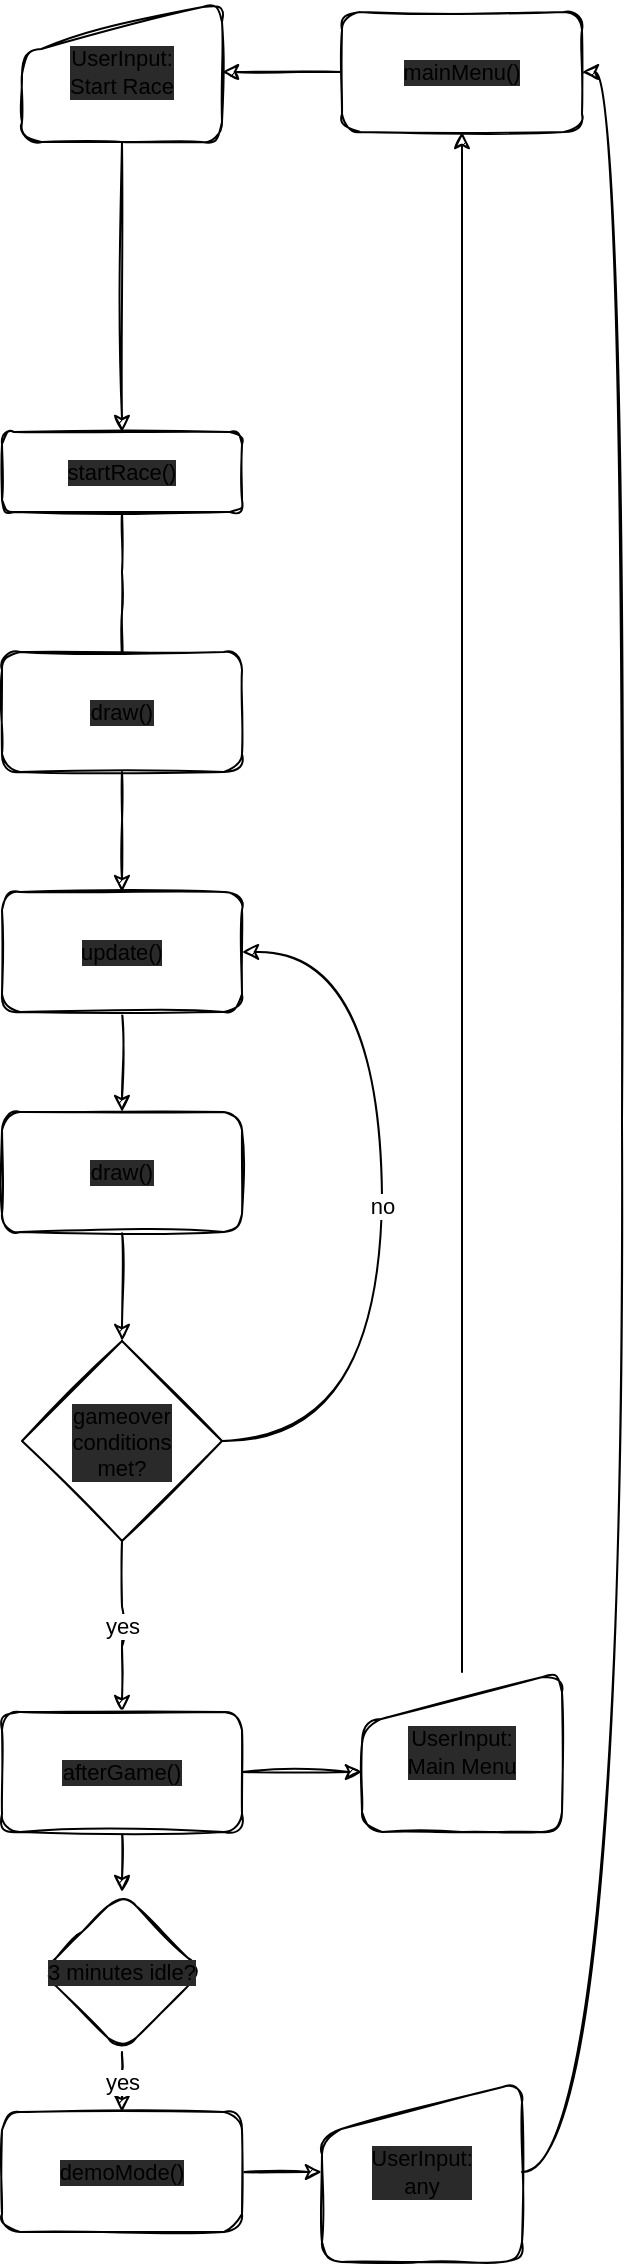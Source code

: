 <mxfile version="14.2.2" type="github">
  <diagram id="C5RBs43oDa-KdzZeNtuy" name="Page-1">
    <mxGraphModel dx="2052" dy="1149" grid="1" gridSize="10" guides="1" tooltips="1" connect="1" arrows="1" fold="1" page="1" pageScale="1" pageWidth="827" pageHeight="1169" math="0" shadow="0">
      <root>
        <mxCell id="WIyWlLk6GJQsqaUBKTNV-0" />
        <mxCell id="WIyWlLk6GJQsqaUBKTNV-1" parent="WIyWlLk6GJQsqaUBKTNV-0" />
        <mxCell id="WIyWlLk6GJQsqaUBKTNV-2" value="" style="rounded=1;html=1;jettySize=auto;orthogonalLoop=1;fontSize=11;endArrow=classic;shadow=0;labelBackgroundColor=#2a2a2a;edgeStyle=orthogonalEdgeStyle;sketch=1;" parent="WIyWlLk6GJQsqaUBKTNV-1" source="WIyWlLk6GJQsqaUBKTNV-3" edge="1">
          <mxGeometry relative="1" as="geometry">
            <mxPoint x="100" y="340" as="targetPoint" />
          </mxGeometry>
        </mxCell>
        <mxCell id="WIyWlLk6GJQsqaUBKTNV-3" value="startRace()" style="rounded=1;whiteSpace=wrap;html=1;fontSize=11;shadow=0;sketch=1;labelBackgroundColor=#2a2a2a;endArrow=classic;" parent="WIyWlLk6GJQsqaUBKTNV-1" vertex="1">
          <mxGeometry x="40" y="220" width="120" height="40" as="geometry" />
        </mxCell>
        <mxCell id="LIdRWq2NEdVD9QOmzUUb-3" value="" style="edgeStyle=orthogonalEdgeStyle;rounded=1;orthogonalLoop=1;jettySize=auto;html=1;sketch=1;shadow=0;" parent="WIyWlLk6GJQsqaUBKTNV-1" source="LIdRWq2NEdVD9QOmzUUb-0" target="LIdRWq2NEdVD9QOmzUUb-2" edge="1">
          <mxGeometry relative="1" as="geometry" />
        </mxCell>
        <mxCell id="LIdRWq2NEdVD9QOmzUUb-0" value="draw()" style="rounded=1;whiteSpace=wrap;html=1;sketch=1;shadow=0;fontSize=11;labelBackgroundColor=#2a2a2a;endArrow=classic;" parent="WIyWlLk6GJQsqaUBKTNV-1" vertex="1">
          <mxGeometry x="40" y="330" width="120" height="60" as="geometry" />
        </mxCell>
        <mxCell id="LIdRWq2NEdVD9QOmzUUb-6" value="" style="edgeStyle=orthogonalEdgeStyle;rounded=1;orthogonalLoop=1;jettySize=auto;html=1;sketch=1;shadow=0;" parent="WIyWlLk6GJQsqaUBKTNV-1" source="LIdRWq2NEdVD9QOmzUUb-2" target="LIdRWq2NEdVD9QOmzUUb-4" edge="1">
          <mxGeometry relative="1" as="geometry" />
        </mxCell>
        <mxCell id="LIdRWq2NEdVD9QOmzUUb-2" value="update()" style="rounded=1;whiteSpace=wrap;html=1;sketch=1;shadow=0;fontSize=11;labelBackgroundColor=#2a2a2a;endArrow=classic;" parent="WIyWlLk6GJQsqaUBKTNV-1" vertex="1">
          <mxGeometry x="40" y="450" width="120" height="60" as="geometry" />
        </mxCell>
        <mxCell id="LIdRWq2NEdVD9QOmzUUb-11" style="edgeStyle=orthogonalEdgeStyle;rounded=1;orthogonalLoop=1;jettySize=auto;html=1;exitX=0.5;exitY=1;exitDx=0;exitDy=0;entryX=0.5;entryY=0;entryDx=0;entryDy=0;entryPerimeter=0;sketch=1;shadow=0;" parent="WIyWlLk6GJQsqaUBKTNV-1" source="LIdRWq2NEdVD9QOmzUUb-4" target="LIdRWq2NEdVD9QOmzUUb-7" edge="1">
          <mxGeometry relative="1" as="geometry" />
        </mxCell>
        <mxCell id="LIdRWq2NEdVD9QOmzUUb-4" value="draw()&lt;br&gt;" style="rounded=1;whiteSpace=wrap;html=1;sketch=1;shadow=0;fontSize=11;labelBackgroundColor=#2a2a2a;endArrow=classic;" parent="WIyWlLk6GJQsqaUBKTNV-1" vertex="1">
          <mxGeometry x="40" y="560" width="120" height="60" as="geometry" />
        </mxCell>
        <mxCell id="LIdRWq2NEdVD9QOmzUUb-10" value="no" style="edgeStyle=orthogonalEdgeStyle;orthogonalLoop=1;jettySize=auto;html=1;exitX=1;exitY=0.5;exitDx=0;exitDy=0;exitPerimeter=0;entryX=1;entryY=0.5;entryDx=0;entryDy=0;sketch=1;shadow=0;curved=1;" parent="WIyWlLk6GJQsqaUBKTNV-1" source="LIdRWq2NEdVD9QOmzUUb-7" target="LIdRWq2NEdVD9QOmzUUb-2" edge="1">
          <mxGeometry relative="1" as="geometry">
            <mxPoint x="270" y="380" as="targetPoint" />
            <Array as="points">
              <mxPoint x="230" y="725" />
              <mxPoint x="230" y="480" />
            </Array>
          </mxGeometry>
        </mxCell>
        <mxCell id="LIdRWq2NEdVD9QOmzUUb-13" value="yes" style="edgeStyle=orthogonalEdgeStyle;rounded=1;orthogonalLoop=1;jettySize=auto;html=1;exitX=0.5;exitY=1;exitDx=0;exitDy=0;exitPerimeter=0;sketch=1;shadow=0;" parent="WIyWlLk6GJQsqaUBKTNV-1" source="LIdRWq2NEdVD9QOmzUUb-7" edge="1">
          <mxGeometry relative="1" as="geometry">
            <mxPoint x="100" y="860" as="targetPoint" />
          </mxGeometry>
        </mxCell>
        <mxCell id="LIdRWq2NEdVD9QOmzUUb-7" value="gameover&lt;br&gt;conditions&lt;br&gt;met?" style="html=1;shape=mxgraph.flowchart.decision;whiteSpace=wrap;sketch=1;rounded=1;shadow=0;fontSize=11;labelBackgroundColor=#2a2a2a;endArrow=classic;" parent="WIyWlLk6GJQsqaUBKTNV-1" vertex="1">
          <mxGeometry x="50" y="674.5" width="100" height="100" as="geometry" />
        </mxCell>
        <mxCell id="LIdRWq2NEdVD9QOmzUUb-16" style="edgeStyle=orthogonalEdgeStyle;rounded=1;orthogonalLoop=1;jettySize=auto;html=1;entryX=0;entryY=0.625;entryDx=0;entryDy=0;entryPerimeter=0;sketch=1;shadow=0;" parent="WIyWlLk6GJQsqaUBKTNV-1" source="LIdRWq2NEdVD9QOmzUUb-14" target="LIdRWq2NEdVD9QOmzUUb-15" edge="1">
          <mxGeometry relative="1" as="geometry" />
        </mxCell>
        <mxCell id="LIdRWq2NEdVD9QOmzUUb-26" style="edgeStyle=orthogonalEdgeStyle;rounded=1;orthogonalLoop=1;jettySize=auto;html=1;exitX=0.5;exitY=1;exitDx=0;exitDy=0;entryX=0.5;entryY=0;entryDx=0;entryDy=0;sketch=1;shadow=0;" parent="WIyWlLk6GJQsqaUBKTNV-1" source="LIdRWq2NEdVD9QOmzUUb-14" target="LIdRWq2NEdVD9QOmzUUb-25" edge="1">
          <mxGeometry relative="1" as="geometry" />
        </mxCell>
        <mxCell id="LIdRWq2NEdVD9QOmzUUb-14" value="afterGame()" style="rounded=1;whiteSpace=wrap;html=1;sketch=1;shadow=0;fontSize=11;labelBackgroundColor=#2a2a2a;endArrow=classic;" parent="WIyWlLk6GJQsqaUBKTNV-1" vertex="1">
          <mxGeometry x="40" y="860" width="120" height="60" as="geometry" />
        </mxCell>
        <mxCell id="LIdRWq2NEdVD9QOmzUUb-23" style="edgeStyle=orthogonalEdgeStyle;orthogonalLoop=1;jettySize=auto;html=1;entryX=0.5;entryY=1;entryDx=0;entryDy=0;sketch=1;shadow=0;curved=1;" parent="WIyWlLk6GJQsqaUBKTNV-1" source="LIdRWq2NEdVD9QOmzUUb-15" target="LIdRWq2NEdVD9QOmzUUb-17" edge="1">
          <mxGeometry relative="1" as="geometry" />
        </mxCell>
        <mxCell id="LIdRWq2NEdVD9QOmzUUb-15" value="UserInput:&lt;br&gt;Main Menu" style="html=1;shape=manualInput;whiteSpace=wrap;rounded=1;size=26;sketch=1;shadow=0;fontSize=11;labelBackgroundColor=#2a2a2a;endArrow=classic;" parent="WIyWlLk6GJQsqaUBKTNV-1" vertex="1">
          <mxGeometry x="220" y="840" width="100" height="80" as="geometry" />
        </mxCell>
        <mxCell id="LIdRWq2NEdVD9QOmzUUb-19" style="edgeStyle=orthogonalEdgeStyle;rounded=1;orthogonalLoop=1;jettySize=auto;html=1;exitX=0;exitY=0.5;exitDx=0;exitDy=0;entryX=1;entryY=0.5;entryDx=0;entryDy=0;sketch=1;shadow=0;" parent="WIyWlLk6GJQsqaUBKTNV-1" source="LIdRWq2NEdVD9QOmzUUb-17" target="LIdRWq2NEdVD9QOmzUUb-18" edge="1">
          <mxGeometry relative="1" as="geometry" />
        </mxCell>
        <mxCell id="LIdRWq2NEdVD9QOmzUUb-17" value="mainMenu()" style="rounded=1;whiteSpace=wrap;html=1;sketch=1;shadow=0;fontSize=11;labelBackgroundColor=#2a2a2a;endArrow=classic;" parent="WIyWlLk6GJQsqaUBKTNV-1" vertex="1">
          <mxGeometry x="210" y="10" width="120" height="60" as="geometry" />
        </mxCell>
        <mxCell id="LIdRWq2NEdVD9QOmzUUb-20" style="edgeStyle=orthogonalEdgeStyle;rounded=1;orthogonalLoop=1;jettySize=auto;html=1;exitX=0.5;exitY=1;exitDx=0;exitDy=0;entryX=0.5;entryY=0;entryDx=0;entryDy=0;sketch=1;shadow=0;" parent="WIyWlLk6GJQsqaUBKTNV-1" source="LIdRWq2NEdVD9QOmzUUb-18" target="WIyWlLk6GJQsqaUBKTNV-3" edge="1">
          <mxGeometry relative="1" as="geometry" />
        </mxCell>
        <mxCell id="LIdRWq2NEdVD9QOmzUUb-18" value="UserInput:&lt;br&gt;Start Race" style="html=1;shape=manualInput;whiteSpace=wrap;rounded=1;size=26;sketch=1;shadow=0;fontSize=11;labelBackgroundColor=#2a2a2a;endArrow=classic;" parent="WIyWlLk6GJQsqaUBKTNV-1" vertex="1">
          <mxGeometry x="50" y="5" width="100" height="70" as="geometry" />
        </mxCell>
        <mxCell id="LIdRWq2NEdVD9QOmzUUb-27" value="yes" style="edgeStyle=orthogonalEdgeStyle;rounded=1;orthogonalLoop=1;jettySize=auto;html=1;exitX=0.5;exitY=1;exitDx=0;exitDy=0;sketch=1;shadow=0;" parent="WIyWlLk6GJQsqaUBKTNV-1" source="LIdRWq2NEdVD9QOmzUUb-25" target="LIdRWq2NEdVD9QOmzUUb-28" edge="1">
          <mxGeometry relative="1" as="geometry">
            <mxPoint x="100" y="1090" as="targetPoint" />
          </mxGeometry>
        </mxCell>
        <mxCell id="LIdRWq2NEdVD9QOmzUUb-25" value="3 minutes idle?" style="rhombus;whiteSpace=wrap;html=1;sketch=1;rounded=1;shadow=0;fontSize=11;labelBackgroundColor=#2a2a2a;endArrow=classic;" parent="WIyWlLk6GJQsqaUBKTNV-1" vertex="1">
          <mxGeometry x="60" y="950" width="80" height="80" as="geometry" />
        </mxCell>
        <mxCell id="LIdRWq2NEdVD9QOmzUUb-31" value="" style="edgeStyle=orthogonalEdgeStyle;rounded=1;orthogonalLoop=1;jettySize=auto;html=1;sketch=1;shadow=0;" parent="WIyWlLk6GJQsqaUBKTNV-1" source="LIdRWq2NEdVD9QOmzUUb-28" target="LIdRWq2NEdVD9QOmzUUb-30" edge="1">
          <mxGeometry relative="1" as="geometry" />
        </mxCell>
        <mxCell id="LIdRWq2NEdVD9QOmzUUb-28" value="demoMode()&lt;br&gt;" style="rounded=1;whiteSpace=wrap;html=1;sketch=1;shadow=0;fontSize=11;labelBackgroundColor=#2a2a2a;endArrow=classic;" parent="WIyWlLk6GJQsqaUBKTNV-1" vertex="1">
          <mxGeometry x="40" y="1060" width="120" height="60" as="geometry" />
        </mxCell>
        <mxCell id="LIdRWq2NEdVD9QOmzUUb-32" style="edgeStyle=orthogonalEdgeStyle;orthogonalLoop=1;jettySize=auto;html=1;exitX=1;exitY=0.5;exitDx=0;exitDy=0;entryX=1;entryY=0.5;entryDx=0;entryDy=0;sketch=1;shadow=0;curved=1;" parent="WIyWlLk6GJQsqaUBKTNV-1" source="LIdRWq2NEdVD9QOmzUUb-30" target="LIdRWq2NEdVD9QOmzUUb-17" edge="1">
          <mxGeometry relative="1" as="geometry" />
        </mxCell>
        <mxCell id="LIdRWq2NEdVD9QOmzUUb-30" value="UserInput:&lt;br&gt;any" style="html=1;shape=manualInput;whiteSpace=wrap;rounded=1;size=26;sketch=1;shadow=0;fontSize=11;labelBackgroundColor=#2a2a2a;endArrow=classic;" parent="WIyWlLk6GJQsqaUBKTNV-1" vertex="1">
          <mxGeometry x="200" y="1045" width="100" height="90" as="geometry" />
        </mxCell>
      </root>
    </mxGraphModel>
  </diagram>
</mxfile>
